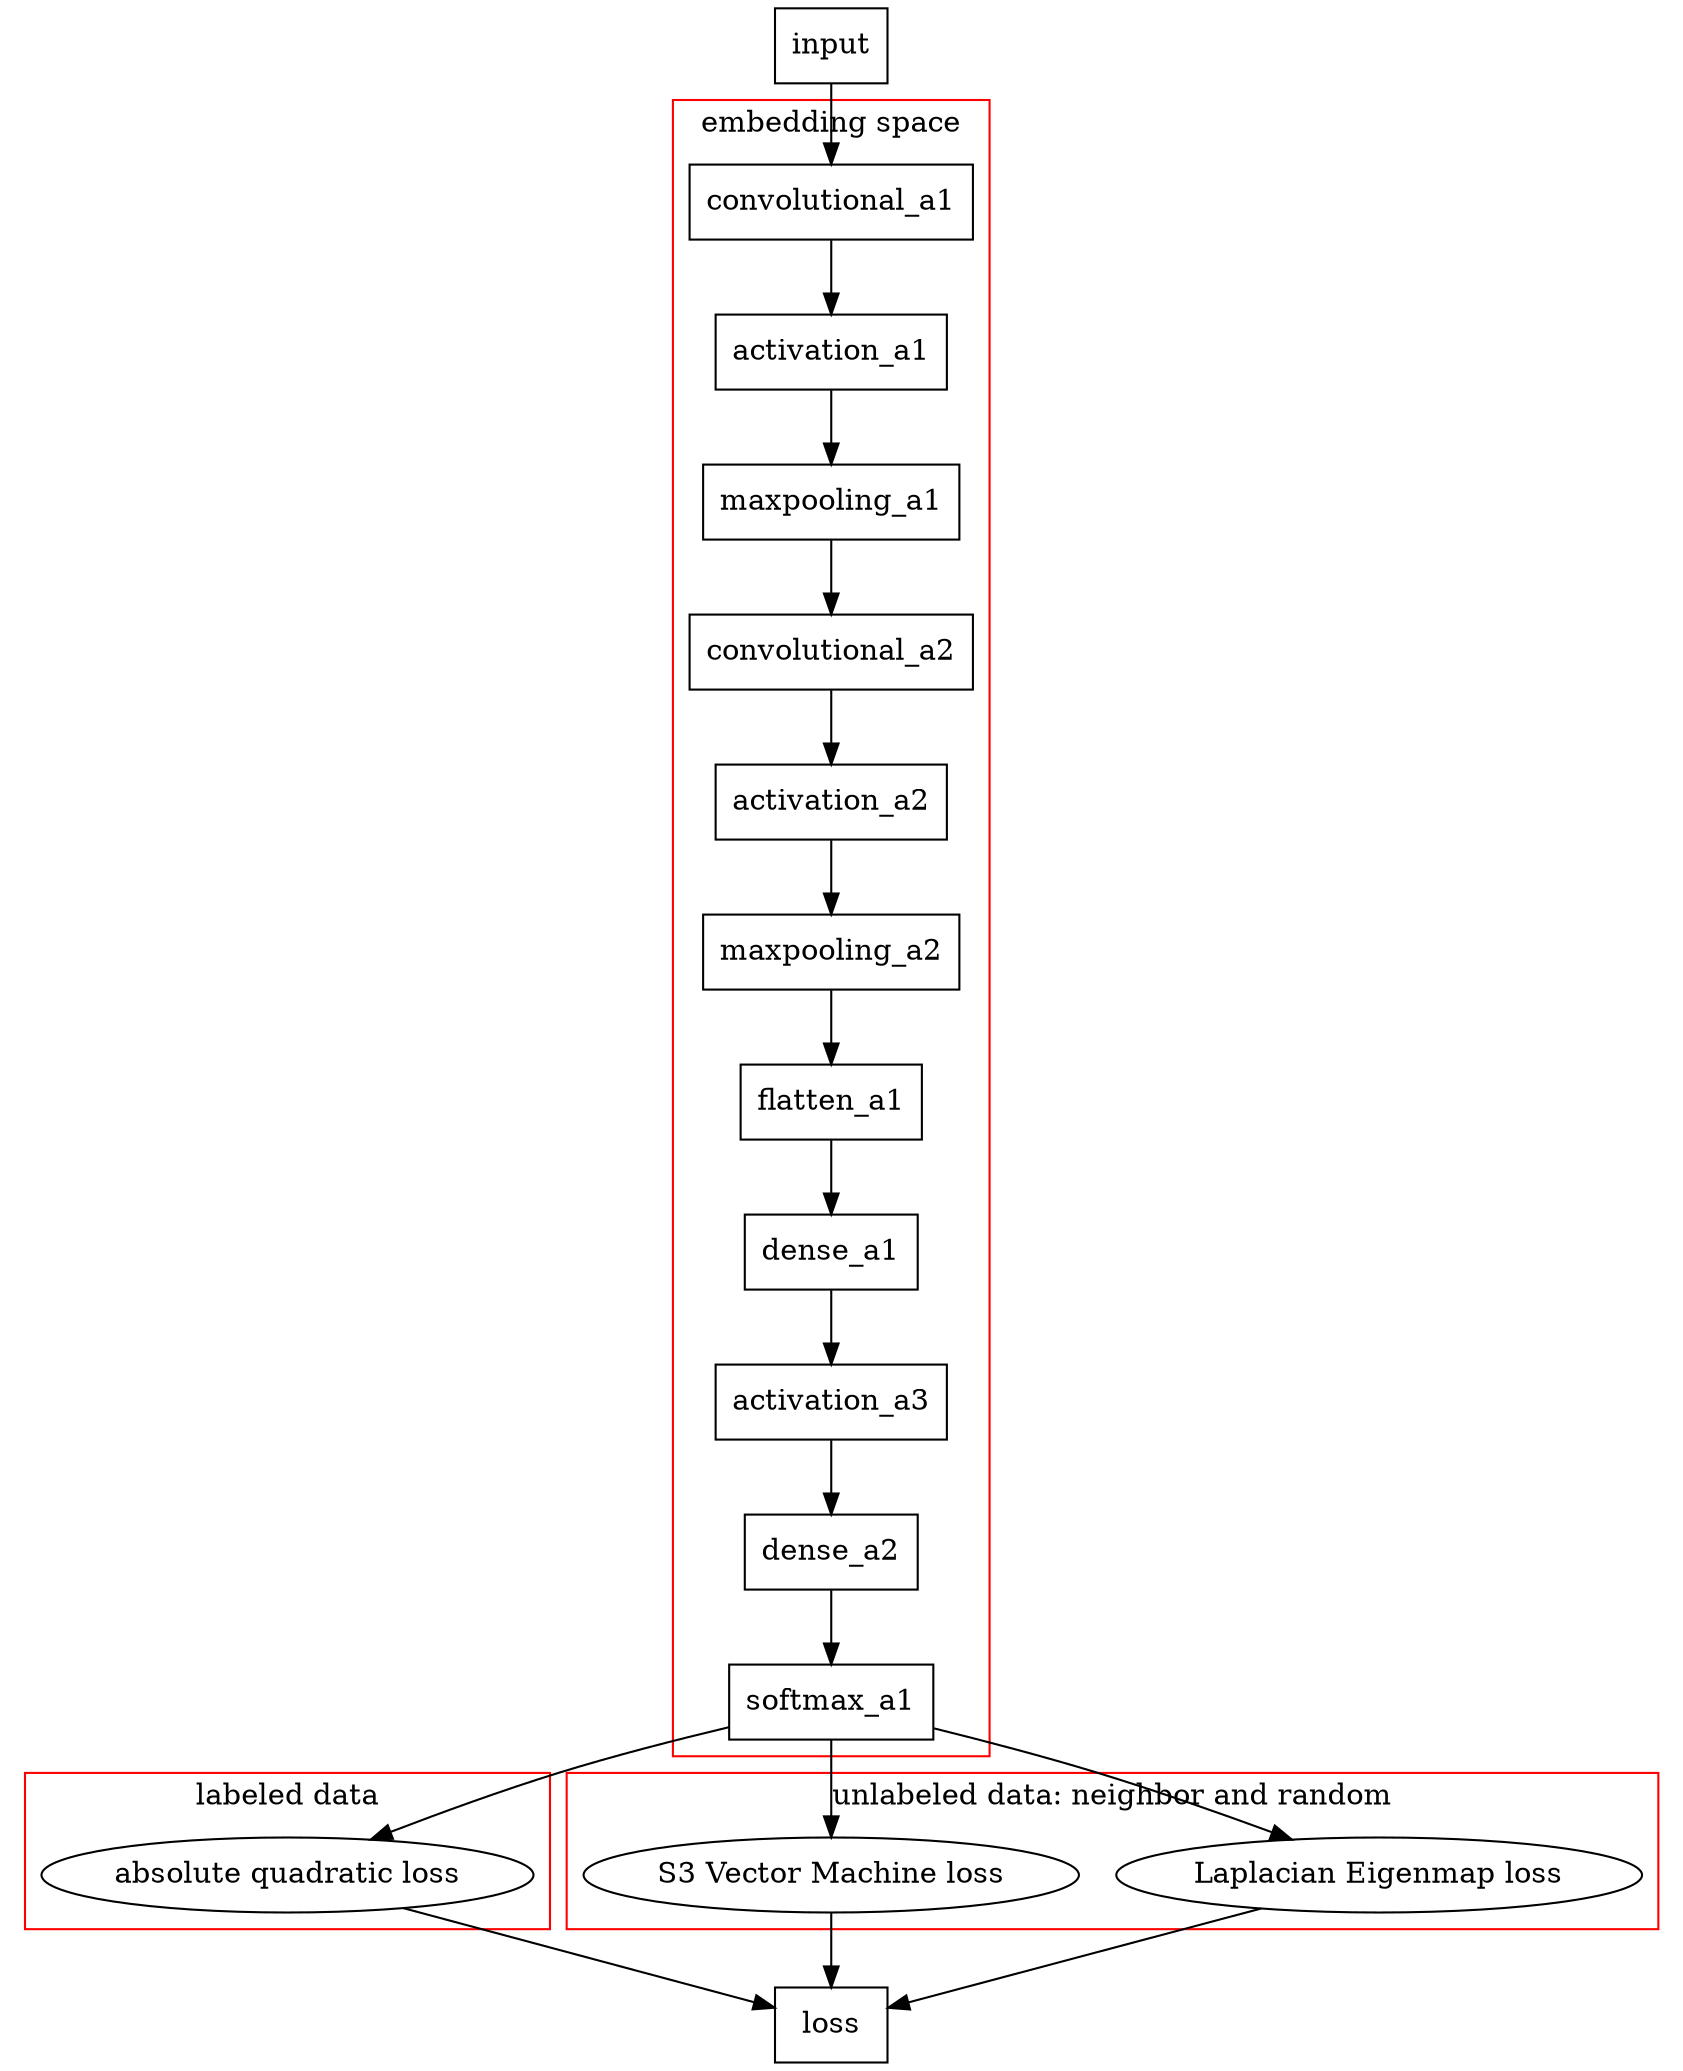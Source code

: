 digraph G {
    node [shape=box]
	subgraph cluster_embedding {
		label = "embedding space";
		color=red;
        "convolutional_a1" -> "activation_a1";
        "activation_a1" -> "maxpooling_a1";
        "maxpooling_a1" -> "convolutional_a2";
        "convolutional_a2" -> "activation_a2";
        "activation_a2" -> "maxpooling_a2";
        "maxpooling_a2" -> "flatten_a1";
        "flatten_a1" -> "dense_a1";
        "dense_a1" -> "activation_a3";
        "activation_a3" -> "dense_a2";
        "dense_a2" -> "softmax_a1";
	}

	subgraph cluster_supervised {
		label = "labeled data";
        color = red;
        "absolute quadratic loss";
	}

    subgraph cluster_unsupervised {
		label = "unlabeled data: neighbor and random";
        color = red;
        "Laplacian Eigenmap loss";
        "S3 Vector Machine loss";
    }

    "input" -> "convolutional_a1";
    
    "softmax_a1" -> "absolute quadratic loss";
    "softmax_a1" -> "Laplacian Eigenmap loss";
    "softmax_a1" -> "S3 Vector Machine loss";

    "Laplacian Eigenmap loss" -> "loss";
    "S3 Vector Machine loss" -> "loss";
    "absolute quadratic loss" -> "loss";

    "Laplacian Eigenmap loss" [shape=oval];
    "S3 Vector Machine loss" [shape=oval];
    "absolute quadratic loss" [shape=oval];
}